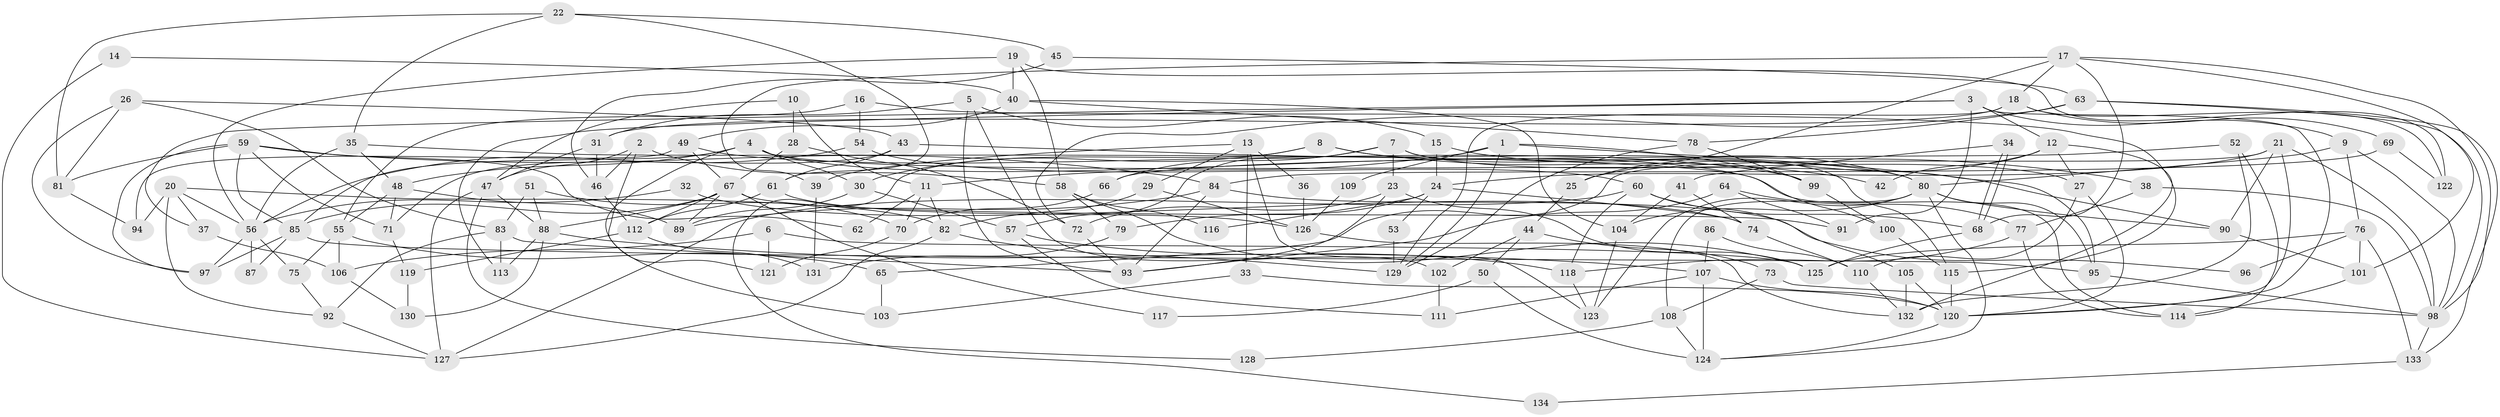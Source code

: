 // Generated by graph-tools (version 1.1) at 2025/02/03/09/25 03:02:15]
// undirected, 134 vertices, 268 edges
graph export_dot {
graph [start="1"]
  node [color=gray90,style=filled];
  1;
  2;
  3;
  4;
  5;
  6;
  7;
  8;
  9;
  10;
  11;
  12;
  13;
  14;
  15;
  16;
  17;
  18;
  19;
  20;
  21;
  22;
  23;
  24;
  25;
  26;
  27;
  28;
  29;
  30;
  31;
  32;
  33;
  34;
  35;
  36;
  37;
  38;
  39;
  40;
  41;
  42;
  43;
  44;
  45;
  46;
  47;
  48;
  49;
  50;
  51;
  52;
  53;
  54;
  55;
  56;
  57;
  58;
  59;
  60;
  61;
  62;
  63;
  64;
  65;
  66;
  67;
  68;
  69;
  70;
  71;
  72;
  73;
  74;
  75;
  76;
  77;
  78;
  79;
  80;
  81;
  82;
  83;
  84;
  85;
  86;
  87;
  88;
  89;
  90;
  91;
  92;
  93;
  94;
  95;
  96;
  97;
  98;
  99;
  100;
  101;
  102;
  103;
  104;
  105;
  106;
  107;
  108;
  109;
  110;
  111;
  112;
  113;
  114;
  115;
  116;
  117;
  118;
  119;
  120;
  121;
  122;
  123;
  124;
  125;
  126;
  127;
  128;
  129;
  130;
  131;
  132;
  133;
  134;
  1 -- 99;
  1 -- 129;
  1 -- 11;
  1 -- 38;
  1 -- 109;
  2 -- 121;
  2 -- 47;
  2 -- 46;
  2 -- 58;
  3 -- 113;
  3 -- 120;
  3 -- 9;
  3 -- 12;
  3 -- 37;
  3 -- 91;
  4 -- 85;
  4 -- 100;
  4 -- 30;
  4 -- 48;
  4 -- 95;
  4 -- 103;
  5 -- 102;
  5 -- 93;
  5 -- 15;
  5 -- 31;
  6 -- 125;
  6 -- 106;
  6 -- 121;
  7 -- 115;
  7 -- 57;
  7 -- 23;
  7 -- 27;
  7 -- 66;
  8 -- 80;
  8 -- 30;
  8 -- 42;
  8 -- 134;
  9 -- 76;
  9 -- 80;
  9 -- 98;
  10 -- 28;
  10 -- 47;
  10 -- 11;
  11 -- 62;
  11 -- 70;
  11 -- 82;
  12 -- 132;
  12 -- 25;
  12 -- 27;
  12 -- 42;
  13 -- 39;
  13 -- 123;
  13 -- 29;
  13 -- 33;
  13 -- 36;
  14 -- 127;
  14 -- 40;
  15 -- 80;
  15 -- 24;
  16 -- 54;
  16 -- 55;
  16 -- 115;
  17 -- 18;
  17 -- 98;
  17 -- 25;
  17 -- 39;
  17 -- 68;
  17 -- 101;
  18 -- 31;
  18 -- 69;
  18 -- 122;
  18 -- 129;
  19 -- 56;
  19 -- 58;
  19 -- 40;
  19 -- 122;
  20 -- 94;
  20 -- 56;
  20 -- 37;
  20 -- 82;
  20 -- 92;
  21 -- 90;
  21 -- 120;
  21 -- 24;
  21 -- 65;
  21 -- 98;
  22 -- 61;
  22 -- 45;
  22 -- 35;
  22 -- 81;
  23 -- 93;
  23 -- 72;
  23 -- 125;
  24 -- 53;
  24 -- 74;
  24 -- 79;
  24 -- 116;
  25 -- 44;
  26 -- 81;
  26 -- 97;
  26 -- 43;
  26 -- 83;
  27 -- 110;
  27 -- 120;
  28 -- 72;
  28 -- 67;
  29 -- 82;
  29 -- 126;
  30 -- 89;
  30 -- 57;
  31 -- 46;
  31 -- 47;
  32 -- 56;
  32 -- 74;
  33 -- 103;
  33 -- 120;
  34 -- 41;
  34 -- 68;
  34 -- 68;
  35 -- 48;
  35 -- 56;
  35 -- 114;
  36 -- 126;
  37 -- 106;
  38 -- 98;
  38 -- 77;
  39 -- 131;
  40 -- 78;
  40 -- 49;
  40 -- 104;
  41 -- 104;
  41 -- 74;
  43 -- 90;
  43 -- 61;
  43 -- 71;
  44 -- 73;
  44 -- 50;
  44 -- 102;
  45 -- 63;
  45 -- 46;
  46 -- 112;
  47 -- 127;
  47 -- 88;
  47 -- 128;
  48 -- 89;
  48 -- 55;
  48 -- 71;
  49 -- 67;
  49 -- 94;
  49 -- 99;
  50 -- 124;
  50 -- 117;
  51 -- 88;
  51 -- 83;
  51 -- 70;
  52 -- 114;
  52 -- 66;
  52 -- 132;
  53 -- 129;
  54 -- 56;
  54 -- 60;
  55 -- 106;
  55 -- 65;
  55 -- 75;
  56 -- 97;
  56 -- 75;
  56 -- 87;
  57 -- 118;
  57 -- 111;
  58 -- 125;
  58 -- 79;
  58 -- 116;
  59 -- 85;
  59 -- 71;
  59 -- 62;
  59 -- 81;
  59 -- 84;
  59 -- 97;
  60 -- 68;
  60 -- 127;
  60 -- 105;
  60 -- 118;
  61 -- 126;
  61 -- 112;
  63 -- 133;
  63 -- 98;
  63 -- 72;
  63 -- 78;
  64 -- 77;
  64 -- 93;
  64 -- 91;
  65 -- 103;
  66 -- 70;
  67 -- 91;
  67 -- 88;
  67 -- 85;
  67 -- 89;
  67 -- 112;
  67 -- 117;
  68 -- 125;
  69 -- 122;
  69 -- 84;
  70 -- 121;
  71 -- 119;
  72 -- 93;
  73 -- 98;
  73 -- 108;
  74 -- 110;
  75 -- 92;
  76 -- 125;
  76 -- 101;
  76 -- 96;
  76 -- 133;
  77 -- 118;
  77 -- 114;
  78 -- 129;
  78 -- 99;
  79 -- 131;
  80 -- 95;
  80 -- 90;
  80 -- 104;
  80 -- 108;
  80 -- 123;
  80 -- 124;
  81 -- 94;
  82 -- 127;
  82 -- 129;
  83 -- 92;
  83 -- 93;
  83 -- 113;
  84 -- 93;
  84 -- 89;
  84 -- 96;
  85 -- 95;
  85 -- 87;
  85 -- 97;
  86 -- 110;
  86 -- 107;
  88 -- 107;
  88 -- 113;
  88 -- 130;
  90 -- 101;
  92 -- 127;
  95 -- 98;
  98 -- 133;
  99 -- 100;
  100 -- 115;
  101 -- 114;
  102 -- 111;
  104 -- 123;
  105 -- 120;
  105 -- 132;
  106 -- 130;
  107 -- 120;
  107 -- 124;
  107 -- 111;
  108 -- 124;
  108 -- 128;
  109 -- 126;
  110 -- 132;
  112 -- 119;
  112 -- 131;
  115 -- 120;
  118 -- 123;
  119 -- 130;
  120 -- 124;
  126 -- 132;
  133 -- 134;
}
